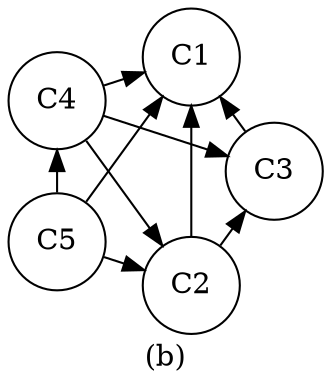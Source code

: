 digraph finite_state_machine {

layout="circo";
graph [nodesep=“4”]
node [shape = circle];
overlap=false;

C2 -> C1 [label=""]
C2 -> C3 [label=""]
C4 -> C3 [label=""]
C5 -> C4 [label=""]
C5 -> C1 [label=""]
C5 -> C2 [label=""]

C4 -> C2 [label=""]
C4 -> C1 [label=""]
C3 -> C1 [label=""]


graph [label="(b)", labelloc=b]
}
